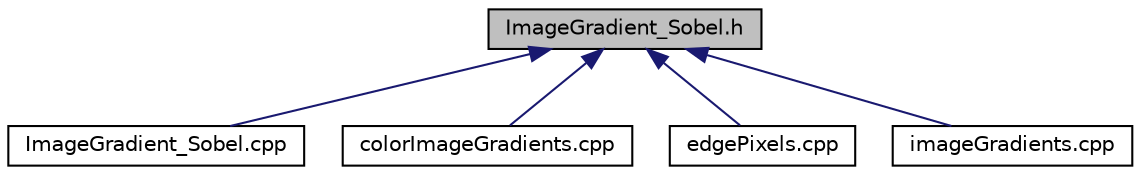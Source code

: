 digraph "ImageGradient_Sobel.h"
{
  edge [fontname="Helvetica",fontsize="10",labelfontname="Helvetica",labelfontsize="10"];
  node [fontname="Helvetica",fontsize="10",shape=record];
  Node1 [label="ImageGradient_Sobel.h",height=0.2,width=0.4,color="black", fillcolor="grey75", style="filled", fontcolor="black"];
  Node1 -> Node2 [dir="back",color="midnightblue",fontsize="10",style="solid",fontname="Helvetica"];
  Node2 [label="ImageGradient_Sobel.cpp",height=0.2,width=0.4,color="black", fillcolor="white", style="filled",URL="$ImageGradient__Sobel_8cpp.html"];
  Node1 -> Node3 [dir="back",color="midnightblue",fontsize="10",style="solid",fontname="Helvetica"];
  Node3 [label="colorImageGradients.cpp",height=0.2,width=0.4,color="black", fillcolor="white", style="filled",URL="$colorImageGradients_8cpp.html"];
  Node1 -> Node4 [dir="back",color="midnightblue",fontsize="10",style="solid",fontname="Helvetica"];
  Node4 [label="edgePixels.cpp",height=0.2,width=0.4,color="black", fillcolor="white", style="filled",URL="$edgePixels_8cpp.html"];
  Node1 -> Node5 [dir="back",color="midnightblue",fontsize="10",style="solid",fontname="Helvetica"];
  Node5 [label="imageGradients.cpp",height=0.2,width=0.4,color="black", fillcolor="white", style="filled",URL="$imageGradients_8cpp.html"];
}
